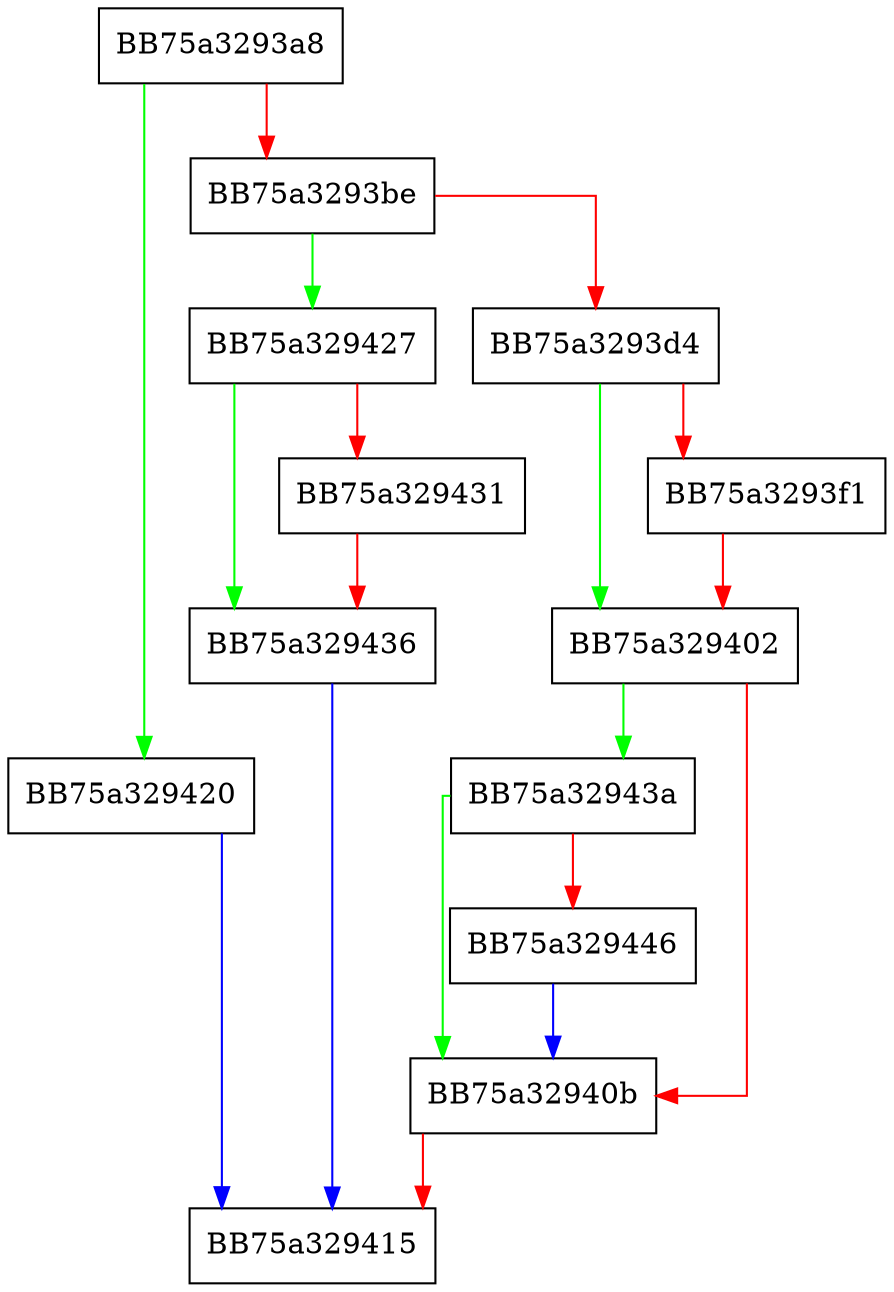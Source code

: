 digraph UpdateParentChildRelationship {
  node [shape="box"];
  graph [splines=ortho];
  BB75a3293a8 -> BB75a329420 [color="green"];
  BB75a3293a8 -> BB75a3293be [color="red"];
  BB75a3293be -> BB75a329427 [color="green"];
  BB75a3293be -> BB75a3293d4 [color="red"];
  BB75a3293d4 -> BB75a329402 [color="green"];
  BB75a3293d4 -> BB75a3293f1 [color="red"];
  BB75a3293f1 -> BB75a329402 [color="red"];
  BB75a329402 -> BB75a32943a [color="green"];
  BB75a329402 -> BB75a32940b [color="red"];
  BB75a32940b -> BB75a329415 [color="red"];
  BB75a329420 -> BB75a329415 [color="blue"];
  BB75a329427 -> BB75a329436 [color="green"];
  BB75a329427 -> BB75a329431 [color="red"];
  BB75a329431 -> BB75a329436 [color="red"];
  BB75a329436 -> BB75a329415 [color="blue"];
  BB75a32943a -> BB75a32940b [color="green"];
  BB75a32943a -> BB75a329446 [color="red"];
  BB75a329446 -> BB75a32940b [color="blue"];
}